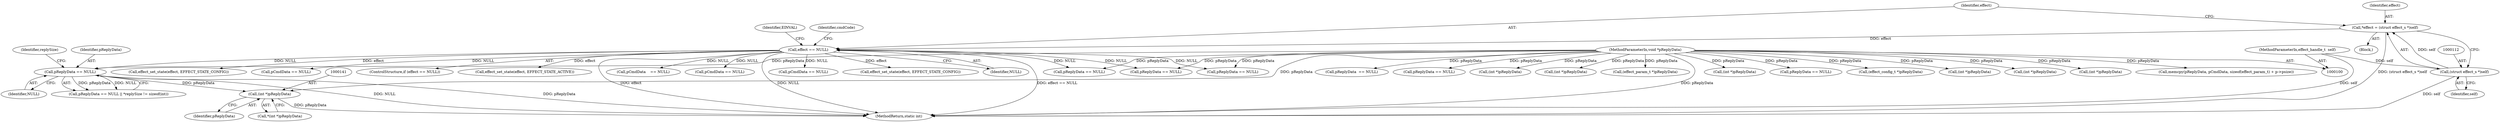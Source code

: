 digraph "0_Android_073a80800f341325932c66818ce4302b312909a4_0@pointer" {
"1000140" [label="(Call,(int *)pReplyData)"];
"1000127" [label="(Call,pReplyData == NULL)"];
"1000106" [label="(MethodParameterIn,void *pReplyData)"];
"1000115" [label="(Call,effect == NULL)"];
"1000109" [label="(Call,*effect = (struct effect_s *)self)"];
"1000111" [label="(Call,(struct effect_s *)self)"];
"1000101" [label="(MethodParameterIn,effect_handle_t  self)"];
"1000210" [label="(Call,pReplyData == NULL)"];
"1000116" [label="(Identifier,effect)"];
"1000200" [label="(Call,(int *)pReplyData)"];
"1000114" [label="(ControlStructure,if (effect == NULL))"];
"1000249" [label="(Call,pReplyData == NULL)"];
"1000126" [label="(Call,pReplyData == NULL || *replySize != sizeof(int))"];
"1000370" [label="(Call,effect_set_state(effect, EFFECT_STATE_ACTIVE))"];
"1000107" [label="(Block,)"];
"1000129" [label="(Identifier,NULL)"];
"1000228" [label="(Call,(effect_config_t *)pReplyData)"];
"1000127" [label="(Call,pReplyData == NULL)"];
"1000342" [label="(Call,(int *)pReplyData)"];
"1000149" [label="(Call,pCmdData    == NULL)"];
"1000406" [label="(Call,pCmdData == NULL)"];
"1000351" [label="(Call,pReplyData == NULL)"];
"1000142" [label="(Identifier,pReplyData)"];
"1000377" [label="(Call,pReplyData == NULL)"];
"1000474" [label="(MethodReturn,static int)"];
"1000393" [label="(Call,(int *)pReplyData)"];
"1000110" [label="(Identifier,effect)"];
"1000296" [label="(Call,pCmdData == NULL)"];
"1000187" [label="(Call,(int *)pReplyData)"];
"1000106" [label="(MethodParameterIn,void *pReplyData)"];
"1000120" [label="(Identifier,EINVAL)"];
"1000396" [label="(Call,effect_set_state(effect, EFFECT_STATE_CONFIG))"];
"1000140" [label="(Call,(int *)pReplyData)"];
"1000271" [label="(Call,memcpy(pReplyData, pCmdData, sizeof(effect_param_t) + p->psize))"];
"1000158" [label="(Call,pReplyData  == NULL)"];
"1000101" [label="(MethodParameterIn,effect_handle_t  self)"];
"1000117" [label="(Identifier,NULL)"];
"1000203" [label="(Call,effect_set_state(effect, EFFECT_STATE_CONFIG))"];
"1000122" [label="(Identifier,cmdCode)"];
"1000307" [label="(Call,pReplyData == NULL)"];
"1000109" [label="(Call,*effect = (struct effect_s *)self)"];
"1000174" [label="(Call,(int *)pReplyData)"];
"1000367" [label="(Call,(int *)pReplyData)"];
"1000238" [label="(Call,pCmdData == NULL)"];
"1000115" [label="(Call,effect == NULL)"];
"1000111" [label="(Call,(struct effect_s *)self)"];
"1000139" [label="(Call,*(int *)pReplyData)"];
"1000132" [label="(Identifier,replySize)"];
"1000113" [label="(Identifier,self)"];
"1000128" [label="(Identifier,pReplyData)"];
"1000282" [label="(Call,(effect_param_t *)pReplyData)"];
"1000140" -> "1000139"  [label="AST: "];
"1000140" -> "1000142"  [label="CFG: "];
"1000141" -> "1000140"  [label="AST: "];
"1000142" -> "1000140"  [label="AST: "];
"1000139" -> "1000140"  [label="CFG: "];
"1000140" -> "1000474"  [label="DDG: pReplyData"];
"1000127" -> "1000140"  [label="DDG: pReplyData"];
"1000106" -> "1000140"  [label="DDG: pReplyData"];
"1000127" -> "1000126"  [label="AST: "];
"1000127" -> "1000129"  [label="CFG: "];
"1000128" -> "1000127"  [label="AST: "];
"1000129" -> "1000127"  [label="AST: "];
"1000132" -> "1000127"  [label="CFG: "];
"1000126" -> "1000127"  [label="CFG: "];
"1000127" -> "1000474"  [label="DDG: NULL"];
"1000127" -> "1000474"  [label="DDG: pReplyData"];
"1000127" -> "1000126"  [label="DDG: pReplyData"];
"1000127" -> "1000126"  [label="DDG: NULL"];
"1000106" -> "1000127"  [label="DDG: pReplyData"];
"1000115" -> "1000127"  [label="DDG: NULL"];
"1000106" -> "1000100"  [label="AST: "];
"1000106" -> "1000474"  [label="DDG: pReplyData"];
"1000106" -> "1000158"  [label="DDG: pReplyData"];
"1000106" -> "1000174"  [label="DDG: pReplyData"];
"1000106" -> "1000187"  [label="DDG: pReplyData"];
"1000106" -> "1000200"  [label="DDG: pReplyData"];
"1000106" -> "1000210"  [label="DDG: pReplyData"];
"1000106" -> "1000228"  [label="DDG: pReplyData"];
"1000106" -> "1000249"  [label="DDG: pReplyData"];
"1000106" -> "1000271"  [label="DDG: pReplyData"];
"1000106" -> "1000282"  [label="DDG: pReplyData"];
"1000106" -> "1000307"  [label="DDG: pReplyData"];
"1000106" -> "1000342"  [label="DDG: pReplyData"];
"1000106" -> "1000351"  [label="DDG: pReplyData"];
"1000106" -> "1000367"  [label="DDG: pReplyData"];
"1000106" -> "1000377"  [label="DDG: pReplyData"];
"1000106" -> "1000393"  [label="DDG: pReplyData"];
"1000115" -> "1000114"  [label="AST: "];
"1000115" -> "1000117"  [label="CFG: "];
"1000116" -> "1000115"  [label="AST: "];
"1000117" -> "1000115"  [label="AST: "];
"1000120" -> "1000115"  [label="CFG: "];
"1000122" -> "1000115"  [label="CFG: "];
"1000115" -> "1000474"  [label="DDG: NULL"];
"1000115" -> "1000474"  [label="DDG: effect == NULL"];
"1000115" -> "1000474"  [label="DDG: effect"];
"1000109" -> "1000115"  [label="DDG: effect"];
"1000115" -> "1000149"  [label="DDG: NULL"];
"1000115" -> "1000203"  [label="DDG: effect"];
"1000115" -> "1000210"  [label="DDG: NULL"];
"1000115" -> "1000238"  [label="DDG: NULL"];
"1000115" -> "1000296"  [label="DDG: NULL"];
"1000115" -> "1000351"  [label="DDG: NULL"];
"1000115" -> "1000370"  [label="DDG: effect"];
"1000115" -> "1000377"  [label="DDG: NULL"];
"1000115" -> "1000396"  [label="DDG: effect"];
"1000115" -> "1000406"  [label="DDG: NULL"];
"1000109" -> "1000107"  [label="AST: "];
"1000109" -> "1000111"  [label="CFG: "];
"1000110" -> "1000109"  [label="AST: "];
"1000111" -> "1000109"  [label="AST: "];
"1000116" -> "1000109"  [label="CFG: "];
"1000109" -> "1000474"  [label="DDG: (struct effect_s *)self"];
"1000111" -> "1000109"  [label="DDG: self"];
"1000111" -> "1000113"  [label="CFG: "];
"1000112" -> "1000111"  [label="AST: "];
"1000113" -> "1000111"  [label="AST: "];
"1000111" -> "1000474"  [label="DDG: self"];
"1000101" -> "1000111"  [label="DDG: self"];
"1000101" -> "1000100"  [label="AST: "];
"1000101" -> "1000474"  [label="DDG: self"];
}
